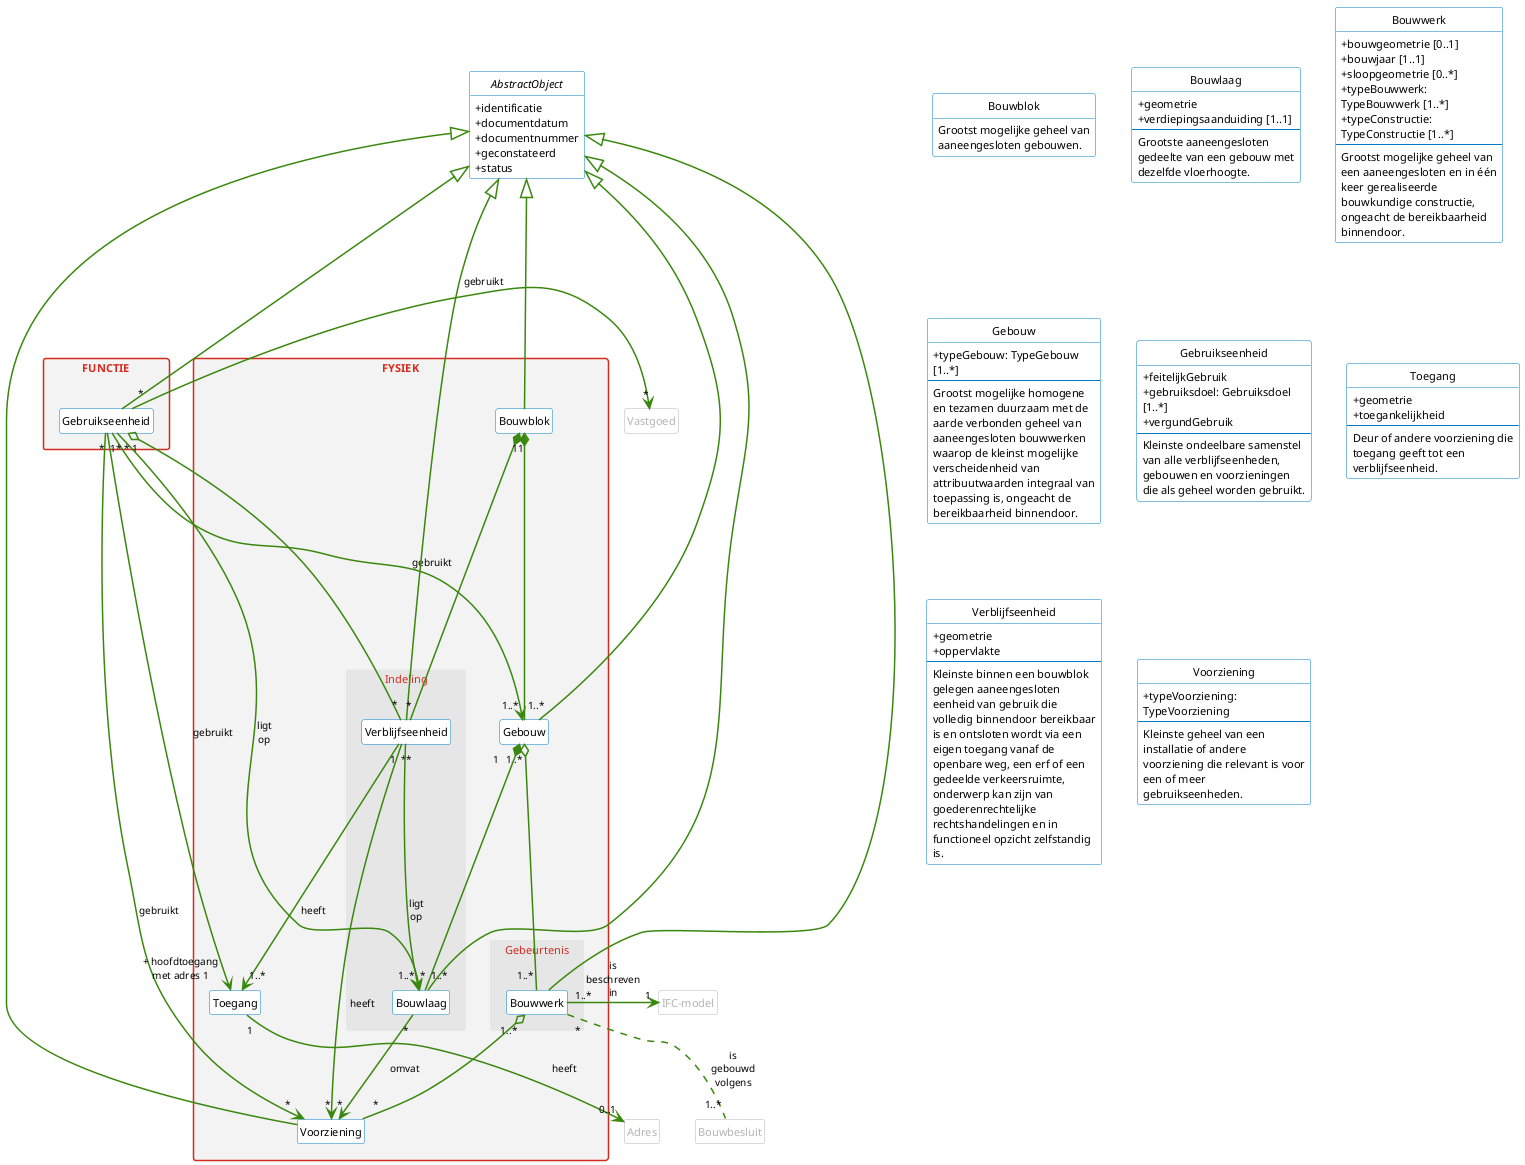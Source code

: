@startuml

' --------v-v-v-v-v-v-v-v--------
' https://www.rijkshuisstijl.nl/organisatiespecifieke-richtlijnen/ministerie-van-binnenlandse-zaken-en-koninkrijksrelaties/deelidentiteit-kerndepartement-bzk
' https://www.rijkshuisstijl.nl/basiselementen/basiselementen-online/online-kleuren
'
' # Communicatiekleuren
' Het kerndepartement van BZK heeft uit het kleurenpalet van de rijkshuisstijl drie kleuren (elk met tint1 / tint2) gekozen:
' - Rijksoverheid hemelblauw #007bc7 (#b2d7ee/#d9ebf7)
' - Rijksoverheid rood #d52b1e (#f2bfbb/#f9dfdd)
' - Rijksoverheid groen #39870c (#c3dbb6/#e1eddb)
' Het gebruik van deze kleuren in combinatie met veel wit wordt gestimuleerd.
'
' # Tinten voor achtergrondkaders, grafieken en tabellen
' Voor achtergrondkaders, grafieken en tabellen kunnen 7 neutrale grijstinten of tinten van een communicatiekleur in stappen van 20% worden toegepast. Voor tekstachtergrond wordt grijstint1 of communicatiekleur tint2 aanbevolen om aan de contrasteisen voor een goede leesbaarheid te voldoen.
'
' Rijksoverheid grijs 1 #f3f3f3
' Rijksoverheid grijs 2 #e6e6e6
' Rijksoverheid grijs 3 #cccccc
' Rijksoverheid grijs 4 #b4b4b4
' Rijksoverheid grijs 5 #999999
' Rijksoverheid grijs 6 #696969
' Rijksoverheid grijs 7 #535353

' --------^-^-^-^-^-^-^-^--------

skinparam defaultFontColor black
skinparam defaultFontName Lucida Sans
skinparam defaultFontSize 11
skinparam defaultFontStyle normal
skinparam defaultMonospacedFontName Lucida Sans Typewriter
' skinparam defaultTextAlignment left
' skinparam lineType ortho
' skinparam lineType polyline
skinparam shadowing false
skinparam wrapWidth 165

skinparam class {
    ArrowColor #39870c
    ArrowFontSize 10
'     ArrowTextAlignment center
    ArrowThickness 1.5
    AttributeIconSize 0
    BackgroundColor #ffffff
    BorderColor #007bc7
'     StereotypeFontStyle italic
}

skinparam class<<extern>> {
    BorderColor #b4b4b4
    FontColor #b4b4b4
}

skinparam note {
    BackgroundColor #fdf6bb
    BorderColor #f9e11e
    FontColor #01689b
}

skinparam package {
    BackgroundColor #f3f3f3
    BorderColor #d52b1e
    FontColor #d52b1e
    FontStyle bold
    Style rectangle
}

skinparam package<< subpackage >> {
    BackgroundColor #e6e6e6
    BorderColor #e6e6e6
    FontStyle normal
}

' hide AbstractObject

hide circle

hide empty members

hide stereotype

package "FUNCTIE" {
    class Gebruikseenheid {
    }
'     note top of Gebruikseenheid : Vragen om uit te werken:\n- Hoe een woning te herkennen die alleen bereikbaar is via een winkel?\n- Welke dakkapel hoort bij welke gebruikseenheid?\n- Hoe een serre te herkennen?\n- Hoe gebruikseenheden afbakenen binnen een bedrijfsverzamelgebouw?
}

package "FYSIEK" {
    package "Gebeurtenis" << subpackage >> {
        class Bouwwerk {
        }
    }
    class Bouwblok {
    }
'     note left of Bouwblok : Na een muurdoorbraak kan een verblijfseenheid in meerdere aangrenzende gebouwen met verschillende typeGebouw zijn gelegen.
    class Gebouw {
    }
    class Toegang {
    }
    class Voorziening {
    }
    package "Indeling" << subpackage >> {
        class Bouwlaag {
        }
        class Verblijfseenheid {
        }
'         note top of Verblijfseenheid : Als een verblijfsobject uit BAG, maar altijd binnendoor bereikbaar en zonder gebruiksdoel en daarom zonder eis van voorzieningen.
    }
}

AbstractObject <|-- Bouwwerk
AbstractObject <|-- Bouwblok
AbstractObject <|-- Gebouw
AbstractObject <|-- Gebruikseenheid
AbstractObject <|-- Voorziening
Gebouw "1..*" o-- "1..*" Bouwwerk
Gebruikseenheid "*" -> "*" Vastgoed : gebruikt
Gebruikseenheid "*" --> "*" Voorziening : gebruikt
Gebruikseenheid "*" --> "1..*" Gebouw : gebruikt
Gebruikseenheid "1" o-- "*" Verblijfseenheid
Bouwwerk "1..*" o-- "*" Voorziening
Bouwblok "1" *- "1..*" Gebouw
Bouwwerk "*" .. "1..*" Bouwbesluit : is\ngebouwd\nvolgens
Verblijfseenheid "*" --> "*" Voorziening : heeft
Bouwlaag "*" --> "*" Voorziening : omvat
Verblijfseenheid "*" --> "1..*" Bouwlaag : ligt\nop
AbstractObject <|-- Bouwlaag
AbstractObject <|-- Verblijfseenheid
Bouwblok "1" *-- "*" Verblijfseenheid
Gebouw "1" *-- "1..*" Bouwlaag
' Gebouw "*" --> "*" "IFC-model" : is\nbeschreven\nin
Bouwwerk "1..*" -> "1" "IFC-model" : is\nbeschreven\nin
Gebruikseenheid "1" --> "+ hoofdtoegang\nmet adres 1" Toegang : gebruikt
Gebruikseenheid "*" --> "*" Bouwlaag : ligt\nop
Verblijfseenheid "1" --> "1..*" Toegang : heeft
Toegang "1" --> "0..1" Adres : heeft

abstract class AbstractObject << Objecttype >> {
    + identificatie
    + documentdatum
    + documentnummer
    + geconstateerd
    + status
'     --
}

class Adres << extern >> {
}

class Bouwbesluit << extern >> {
}

class Bouwblok << Objecttype >> {
'     ..//verplicht//..
'     ..//vrijwillig//..
'     --
    Grootst mogelijke geheel van aaneengesloten gebouwen.
}

class Bouwlaag << Objecttype >> << vrijwillig >> {
    + geometrie
    + verdiepingsaanduiding [1..1]
    --
    Grootste aaneengesloten gedeelte van een gebouw met dezelfde vloerhoogte.
}

class Bouwwerk << Objecttype >> {
'     ..//verplicht//..
    + bouwgeometrie [0..1]
    + bouwjaar [1..1]
'     + opleverdatum [1..1]
    + sloopgeometrie [0..*]
    + typeBouwwerk: TypeBouwwerk [1..*]
    + typeConstructie: TypeConstructie [1..*]
'     + vigerendBouwbesluit [1..1]
'     ..//vrijwillig//..
    --
    Grootst mogelijke geheel van een aaneengesloten en in één keer gerealiseerde bouwkundige constructie, ongeacht de bereikbaarheid binnendoor.
}

class Gebouw << Objecttype >> {
'     ..//verplicht//..
    + typeGebouw: TypeGebouw [1..*]
'     ..//vrijwillig//..
    --
    Grootst mogelijke homogene en tezamen duurzaam met de aarde verbonden geheel van aaneengesloten bouwwerken waarop de kleinst mogelijke verscheidenheid van attribuutwaarden integraal van toepassing is, ongeacht de bereikbaarheid binnendoor.
}

class Gebruikseenheid << Objecttype >> {
    + feitelijkGebruik
    + gebruiksdoel: Gebruiksdoel [1..*]
    + vergundGebruik
    --
    Kleinste ondeelbare samenstel van alle verblijfseenheden, gebouwen en voorzieningen die als geheel worden gebruikt.
}

class "IFC-model" << extern >> {
'     https://hetnationaalbimplatform.nl/upload/documents/RVB_BIM_Norm_v1.1.pdf
}

class Toegang << Objecttype >> {
    + geometrie
    + toegankelijkheid
    --
    Deur of andere voorziening die toegang geeft tot een verblijfseenheid.
}

class Vastgoed << extern >> {
}

class Verblijfseenheid << Objecttype >> {
    + geometrie
    + oppervlakte
    --
    Kleinste binnen een bouwblok gelegen aaneengesloten eenheid van gebruik die volledig binnendoor bereikbaar is en ontsloten wordt via een eigen toegang vanaf de openbare weg, een erf of een gedeelde verkeersruimte, onderwerp kan zijn van goederenrechtelijke rechtshandelingen en in functioneel opzicht zelfstandig is.
}

class Voorziening << Objecttype >> {
'     + gedeeldeVoorziening
'     + geometrie
    + typeVoorziening: TypeVoorziening
    --
    Kleinste geheel van een installatie of andere voorziening die relevant is voor een of meer gebruikseenheden.
}

@enduml
